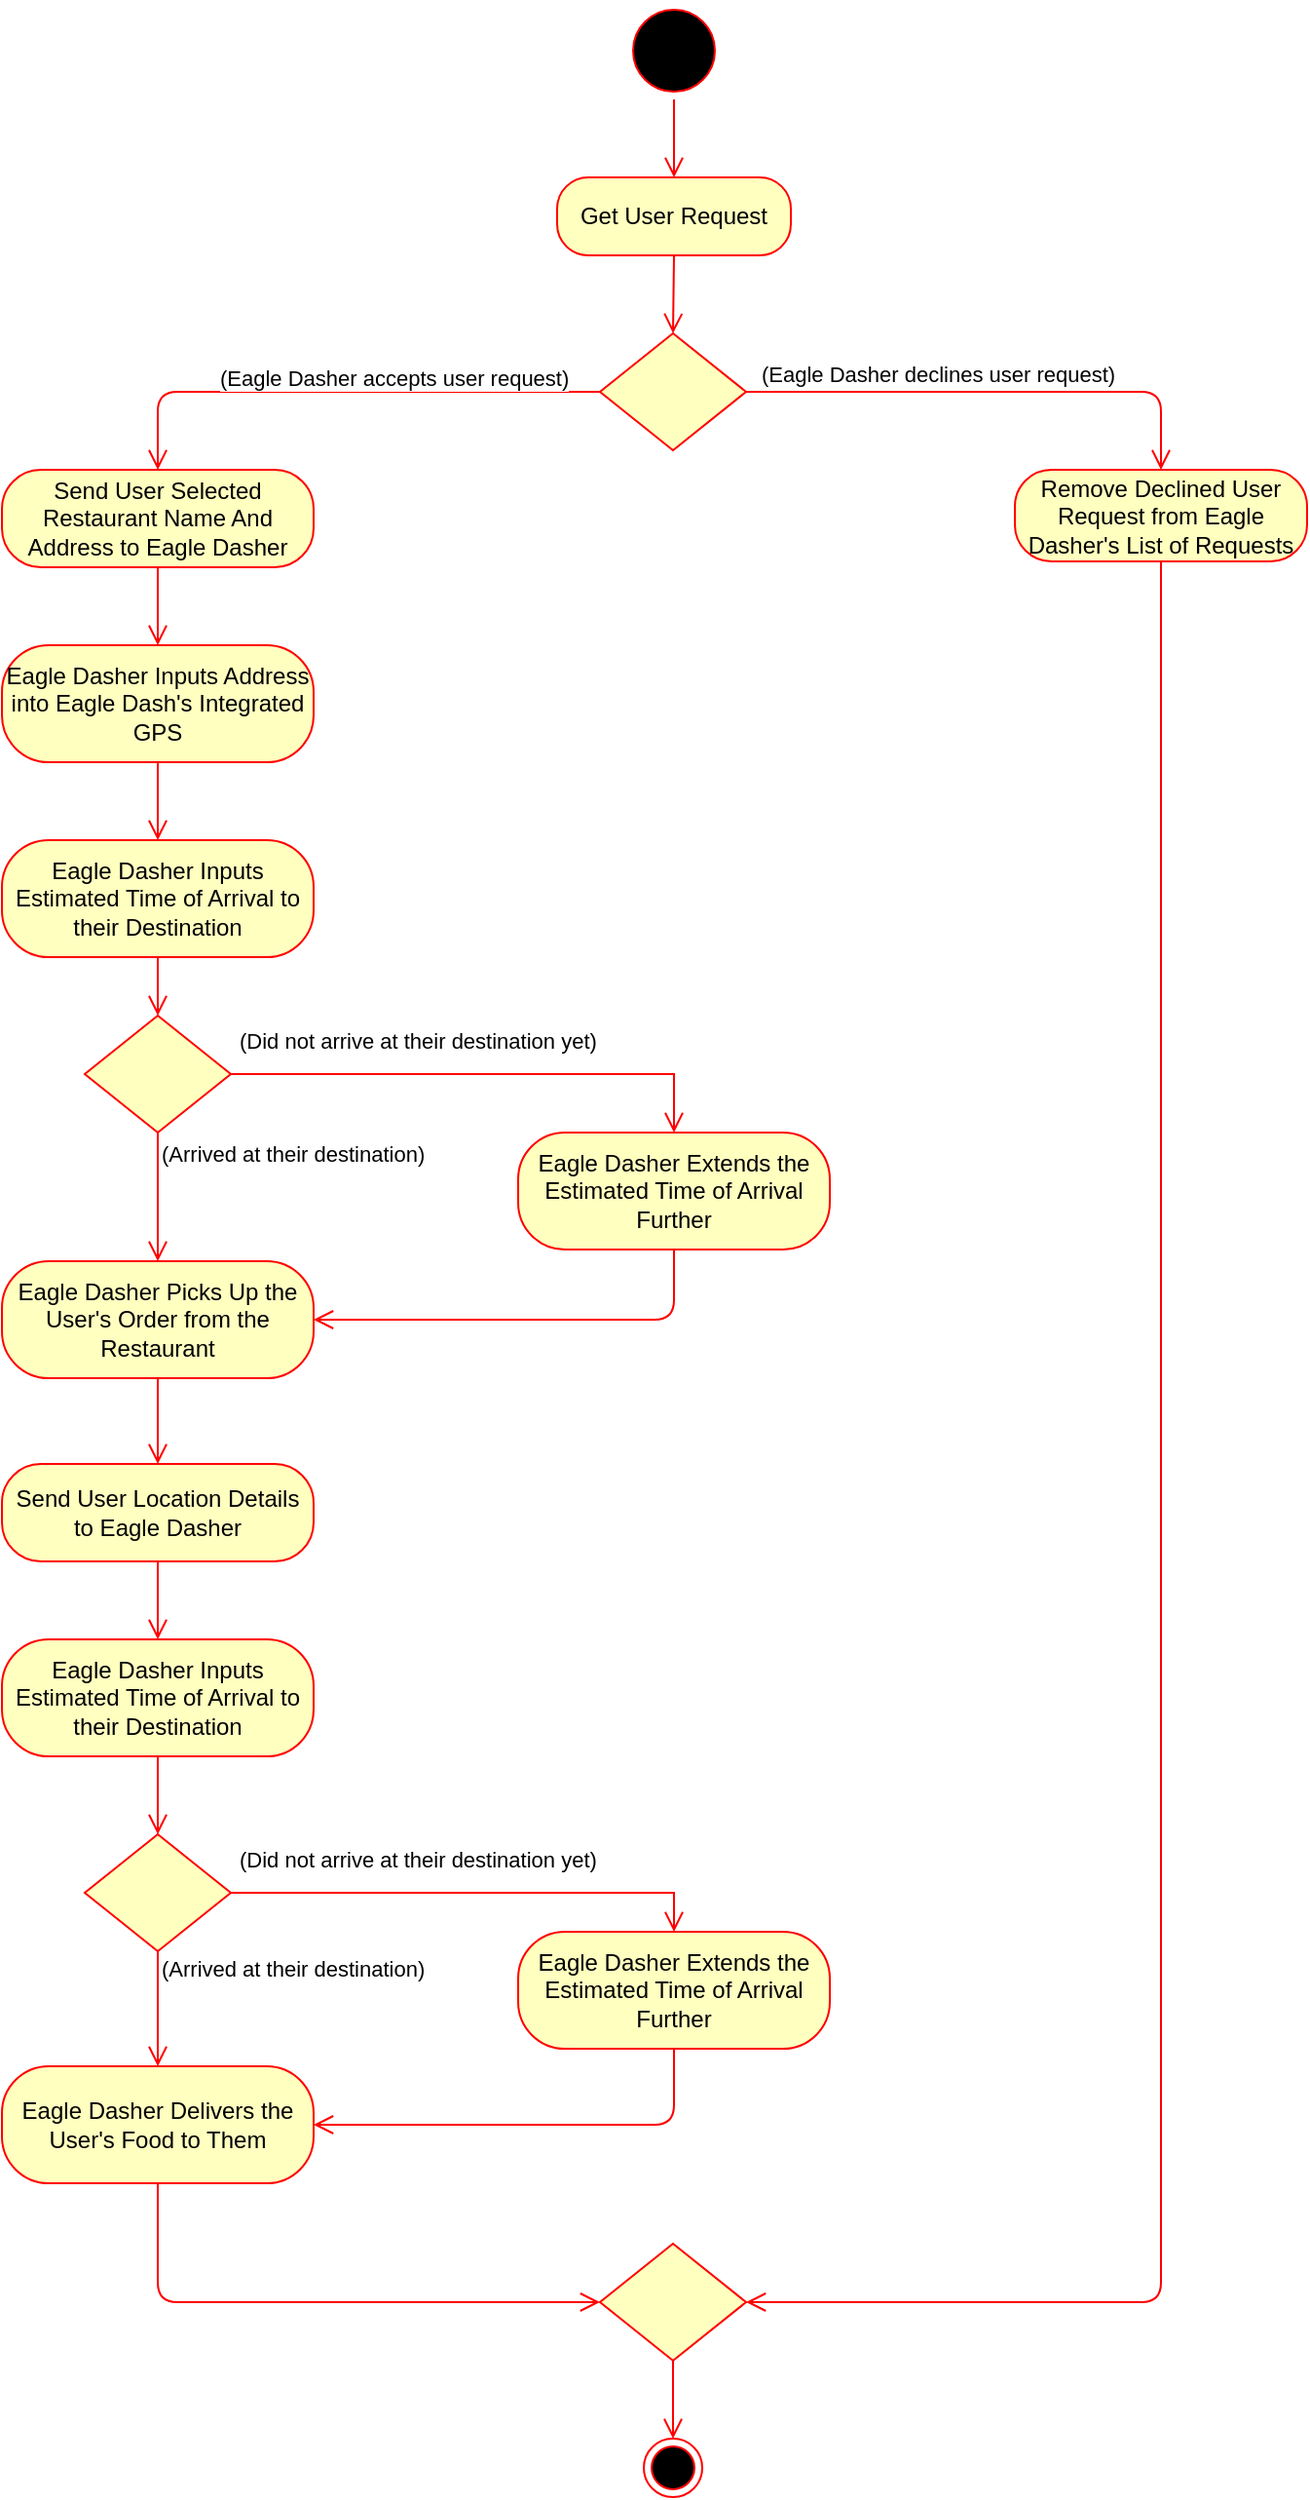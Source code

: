 <mxfile version="14.6.10" type="google"><diagram name="Page-1" id="e7e014a7-5840-1c2e-5031-d8a46d1fe8dd"><mxGraphModel dx="1038" dy="617" grid="1" gridSize="10" guides="1" tooltips="1" connect="1" arrows="1" fold="1" page="1" pageScale="1" pageWidth="1169" pageHeight="826" background="#ffffff" math="0" shadow="0"><root><mxCell id="0"/><mxCell id="1" parent="0"/><mxCell id="A47fCO47A4v4Mm57K5xV-38" value="" style="ellipse;html=1;shape=startState;fillColor=#000000;strokeColor=#ff0000;" parent="1" vertex="1"><mxGeometry x="560" y="140" width="50" height="50" as="geometry"/></mxCell><mxCell id="A47fCO47A4v4Mm57K5xV-39" value="" style="edgeStyle=orthogonalEdgeStyle;html=1;verticalAlign=bottom;endArrow=open;endSize=8;strokeColor=#ff0000;exitX=0.5;exitY=1;exitDx=0;exitDy=0;entryX=0.5;entryY=0;entryDx=0;entryDy=0;" parent="1" source="A47fCO47A4v4Mm57K5xV-38" target="A47fCO47A4v4Mm57K5xV-40" edge="1"><mxGeometry relative="1" as="geometry"><mxPoint x="585" y="180" as="targetPoint"/></mxGeometry></mxCell><mxCell id="A47fCO47A4v4Mm57K5xV-40" value="Get User Request" style="rounded=1;whiteSpace=wrap;html=1;arcSize=40;fontColor=#000000;fillColor=#ffffc0;strokeColor=#ff0000;" parent="1" vertex="1"><mxGeometry x="525" y="230" width="120" height="40" as="geometry"/></mxCell><mxCell id="A47fCO47A4v4Mm57K5xV-41" value="" style="edgeStyle=orthogonalEdgeStyle;html=1;verticalAlign=bottom;endArrow=open;endSize=8;strokeColor=#ff0000;entryX=0.5;entryY=0;entryDx=0;entryDy=0;exitX=0.5;exitY=1;exitDx=0;exitDy=0;" parent="1" source="A47fCO47A4v4Mm57K5xV-40" target="A47fCO47A4v4Mm57K5xV-42" edge="1"><mxGeometry relative="1" as="geometry"><mxPoint x="620" y="290" as="targetPoint"/><mxPoint x="595" y="250" as="sourcePoint"/><Array as="points"><mxPoint x="585" y="270"/><mxPoint x="585" y="270"/></Array></mxGeometry></mxCell><mxCell id="A47fCO47A4v4Mm57K5xV-42" value="" style="rhombus;whiteSpace=wrap;html=1;fillColor=#ffffc0;strokeColor=#ff0000;" parent="1" vertex="1"><mxGeometry x="547" y="310" width="75" height="60" as="geometry"/></mxCell><mxCell id="A47fCO47A4v4Mm57K5xV-43" value="(Eagle Dasher declines user request)" style="edgeStyle=orthogonalEdgeStyle;html=1;align=left;verticalAlign=bottom;endArrow=open;endSize=8;strokeColor=#ff0000;exitX=1;exitY=0.5;exitDx=0;exitDy=0;entryX=0.5;entryY=0;entryDx=0;entryDy=0;" parent="1" source="A47fCO47A4v4Mm57K5xV-42" target="A47fCO47A4v4Mm57K5xV-49" edge="1"><mxGeometry x="-0.957" relative="1" as="geometry"><mxPoint x="760" y="410" as="targetPoint"/><Array as="points"><mxPoint x="835" y="340"/></Array><mxPoint as="offset"/></mxGeometry></mxCell><mxCell id="A47fCO47A4v4Mm57K5xV-44" value="(Eagle Dasher accepts user request)" style="edgeStyle=orthogonalEdgeStyle;html=1;align=left;verticalAlign=top;endArrow=open;endSize=8;strokeColor=#ff0000;exitX=0;exitY=0.5;exitDx=0;exitDy=0;entryX=0.5;entryY=0;entryDx=0;entryDy=0;" parent="1" source="A47fCO47A4v4Mm57K5xV-42" target="A47fCO47A4v4Mm57K5xV-45" edge="1"><mxGeometry x="0.476" y="-20" relative="1" as="geometry"><mxPoint x="420" y="410" as="targetPoint"/><Array as="points"><mxPoint x="320" y="340"/></Array><mxPoint as="offset"/></mxGeometry></mxCell><mxCell id="A47fCO47A4v4Mm57K5xV-45" value="Send User Selected Restaurant Name And Address to Eagle Dasher" style="rounded=1;whiteSpace=wrap;html=1;arcSize=40;fontColor=#000000;fillColor=#ffffc0;strokeColor=#ff0000;" parent="1" vertex="1"><mxGeometry x="240" y="380" width="160" height="50" as="geometry"/></mxCell><mxCell id="A47fCO47A4v4Mm57K5xV-46" value="" style="edgeStyle=orthogonalEdgeStyle;html=1;verticalAlign=bottom;endArrow=open;endSize=8;strokeColor=#ff0000;exitX=0.5;exitY=1;exitDx=0;exitDy=0;entryX=0.5;entryY=0;entryDx=0;entryDy=0;" parent="1" source="A47fCO47A4v4Mm57K5xV-45" target="A47fCO47A4v4Mm57K5xV-78" edge="1"><mxGeometry relative="1" as="geometry"><mxPoint x="510" y="480" as="targetPoint"/><mxPoint x="280" y="490" as="sourcePoint"/><Array as="points"/></mxGeometry></mxCell><mxCell id="A47fCO47A4v4Mm57K5xV-49" value="Remove Declined User Request from Eagle Dasher's List of Requests" style="rounded=1;whiteSpace=wrap;html=1;arcSize=40;fontColor=#000000;fillColor=#ffffc0;strokeColor=#ff0000;" parent="1" vertex="1"><mxGeometry x="760" y="380" width="150" height="47" as="geometry"/></mxCell><mxCell id="A47fCO47A4v4Mm57K5xV-70" value="Eagle Dasher Inputs Estimated Time of Arrival to their Destination" style="rounded=1;whiteSpace=wrap;html=1;arcSize=40;fontColor=#000000;fillColor=#ffffc0;strokeColor=#ff0000;" parent="1" vertex="1"><mxGeometry x="240" y="570" width="160" height="60" as="geometry"/></mxCell><mxCell id="A47fCO47A4v4Mm57K5xV-71" value="" style="edgeStyle=orthogonalEdgeStyle;html=1;verticalAlign=bottom;endArrow=open;endSize=8;strokeColor=#ff0000;entryX=0;entryY=0.5;entryDx=0;entryDy=0;exitX=0.5;exitY=1;exitDx=0;exitDy=0;" parent="1" source="cZWvTLNojKndSWeRW9SI-20" target="A47fCO47A4v4Mm57K5xV-95" edge="1"><mxGeometry relative="1" as="geometry"><mxPoint x="380" y="1020" as="targetPoint"/><Array as="points"><mxPoint x="320" y="1320"/></Array><mxPoint x="320" y="1160" as="sourcePoint"/></mxGeometry></mxCell><mxCell id="A47fCO47A4v4Mm57K5xV-73" value="" style="edgeStyle=orthogonalEdgeStyle;html=1;verticalAlign=bottom;endArrow=open;endSize=8;strokeColor=#ff0000;exitX=0.5;exitY=1;exitDx=0;exitDy=0;entryX=1;entryY=0.5;entryDx=0;entryDy=0;" parent="1" source="A47fCO47A4v4Mm57K5xV-49" target="A47fCO47A4v4Mm57K5xV-95" edge="1"><mxGeometry relative="1" as="geometry"><mxPoint x="840" y="1020" as="targetPoint"/><Array as="points"><mxPoint x="835" y="1320"/></Array><mxPoint x="1000" y="790" as="sourcePoint"/></mxGeometry></mxCell><mxCell id="A47fCO47A4v4Mm57K5xV-78" value="Eagle Dasher Inputs Address into Eagle Dash's Integrated GPS" style="rounded=1;whiteSpace=wrap;html=1;arcSize=40;fontColor=#000000;fillColor=#ffffc0;strokeColor=#ff0000;" parent="1" vertex="1"><mxGeometry x="240" y="470" width="160" height="60" as="geometry"/></mxCell><mxCell id="A47fCO47A4v4Mm57K5xV-95" value="" style="rhombus;whiteSpace=wrap;html=1;fillColor=#ffffc0;strokeColor=#ff0000;fontSize=11;" parent="1" vertex="1"><mxGeometry x="547" y="1290" width="75" height="60" as="geometry"/></mxCell><mxCell id="A47fCO47A4v4Mm57K5xV-97" value="" style="edgeStyle=orthogonalEdgeStyle;html=1;align=left;verticalAlign=top;endArrow=open;endSize=8;strokeColor=#ff0000;fontSize=11;entryX=0.5;entryY=0;entryDx=0;entryDy=0;" parent="1" source="A47fCO47A4v4Mm57K5xV-95" target="A47fCO47A4v4Mm57K5xV-98" edge="1"><mxGeometry x="-1" y="40" relative="1" as="geometry"><mxPoint x="587" y="1110" as="targetPoint"/><mxPoint x="-37" y="-40" as="offset"/></mxGeometry></mxCell><mxCell id="A47fCO47A4v4Mm57K5xV-98" value="" style="ellipse;html=1;shape=endState;fillColor=#000000;strokeColor=#ff0000;fontSize=11;" parent="1" vertex="1"><mxGeometry x="569.5" y="1390" width="30" height="30" as="geometry"/></mxCell><mxCell id="cbuiVi27EzhwtD5rStXQ-1" value="" style="edgeStyle=orthogonalEdgeStyle;html=1;verticalAlign=bottom;endArrow=open;endSize=8;strokeColor=#ff0000;exitX=0.5;exitY=1;exitDx=0;exitDy=0;entryX=0.5;entryY=0;entryDx=0;entryDy=0;" parent="1" source="A47fCO47A4v4Mm57K5xV-78" edge="1" target="A47fCO47A4v4Mm57K5xV-70"><mxGeometry relative="1" as="geometry"><mxPoint x="320" y="640" as="targetPoint"/><mxPoint x="430" y="640" as="sourcePoint"/><Array as="points"/></mxGeometry></mxCell><mxCell id="cZWvTLNojKndSWeRW9SI-1" value="" style="rhombus;whiteSpace=wrap;html=1;fillColor=#ffffc0;strokeColor=#ff0000;" vertex="1" parent="1"><mxGeometry x="282.5" y="660" width="75" height="60" as="geometry"/></mxCell><mxCell id="cZWvTLNojKndSWeRW9SI-2" value="(Arrived at their destination)" style="edgeStyle=orthogonalEdgeStyle;html=1;align=left;verticalAlign=bottom;endArrow=open;endSize=8;strokeColor=#ff0000;rounded=0;exitX=0.5;exitY=1;exitDx=0;exitDy=0;entryX=0.5;entryY=0;entryDx=0;entryDy=0;" edge="1" source="cZWvTLNojKndSWeRW9SI-1" parent="1" target="cZWvTLNojKndSWeRW9SI-7"><mxGeometry x="-0.394" relative="1" as="geometry"><mxPoint x="120" y="730" as="targetPoint"/><Array as="points"><mxPoint x="320" y="720"/><mxPoint x="320" y="720"/></Array><mxPoint as="offset"/></mxGeometry></mxCell><mxCell id="cZWvTLNojKndSWeRW9SI-3" value="(Did not arrive at their destination yet)" style="edgeStyle=orthogonalEdgeStyle;html=1;align=left;verticalAlign=top;endArrow=open;endSize=8;strokeColor=#ff0000;rounded=0;entryX=0.5;entryY=0;entryDx=0;entryDy=0;" edge="1" source="cZWvTLNojKndSWeRW9SI-1" parent="1" target="cZWvTLNojKndSWeRW9SI-5"><mxGeometry x="-0.982" y="30" relative="1" as="geometry"><mxPoint x="590" y="790" as="targetPoint"/><Array as="points"><mxPoint x="585" y="690"/></Array><mxPoint as="offset"/></mxGeometry></mxCell><mxCell id="cZWvTLNojKndSWeRW9SI-4" value="" style="edgeStyle=orthogonalEdgeStyle;html=1;verticalAlign=bottom;endArrow=open;endSize=8;strokeColor=#ff0000;exitX=0.5;exitY=1;exitDx=0;exitDy=0;entryX=0.5;entryY=0;entryDx=0;entryDy=0;" edge="1" parent="1" source="A47fCO47A4v4Mm57K5xV-70" target="cZWvTLNojKndSWeRW9SI-1"><mxGeometry relative="1" as="geometry"><mxPoint x="330" y="650" as="targetPoint"/><mxPoint x="330" y="590.0" as="sourcePoint"/><Array as="points"/></mxGeometry></mxCell><mxCell id="cZWvTLNojKndSWeRW9SI-5" value="Eagle Dasher Extends the Estimated Time of Arrival Further" style="rounded=1;whiteSpace=wrap;html=1;arcSize=40;fontColor=#000000;fillColor=#ffffc0;strokeColor=#ff0000;" vertex="1" parent="1"><mxGeometry x="505" y="720" width="160" height="60" as="geometry"/></mxCell><mxCell id="cZWvTLNojKndSWeRW9SI-7" value="Eagle Dasher Picks Up the User's Order from the Restaurant" style="rounded=1;whiteSpace=wrap;html=1;arcSize=40;fontColor=#000000;fillColor=#ffffc0;strokeColor=#ff0000;" vertex="1" parent="1"><mxGeometry x="240" y="786" width="160" height="60" as="geometry"/></mxCell><mxCell id="cZWvTLNojKndSWeRW9SI-8" value="" style="edgeStyle=orthogonalEdgeStyle;html=1;verticalAlign=bottom;endArrow=open;endSize=8;strokeColor=#ff0000;exitX=0.5;exitY=1;exitDx=0;exitDy=0;entryX=1;entryY=0.5;entryDx=0;entryDy=0;" edge="1" parent="1" source="cZWvTLNojKndSWeRW9SI-5" target="cZWvTLNojKndSWeRW9SI-7"><mxGeometry relative="1" as="geometry"><mxPoint x="730" y="840" as="targetPoint"/><Array as="points"><mxPoint x="585" y="816"/></Array><mxPoint x="503" y="630" as="sourcePoint"/></mxGeometry></mxCell><mxCell id="cZWvTLNojKndSWeRW9SI-9" value="Send User Location Details to Eagle Dasher" style="rounded=1;whiteSpace=wrap;html=1;arcSize=40;fontColor=#000000;fillColor=#ffffc0;strokeColor=#ff0000;" vertex="1" parent="1"><mxGeometry x="240" y="890" width="160" height="50" as="geometry"/></mxCell><mxCell id="cZWvTLNojKndSWeRW9SI-10" value="" style="edgeStyle=orthogonalEdgeStyle;html=1;verticalAlign=bottom;endArrow=open;endSize=8;strokeColor=#ff0000;exitX=0.5;exitY=1;exitDx=0;exitDy=0;entryX=0.5;entryY=0;entryDx=0;entryDy=0;" edge="1" parent="1" source="cZWvTLNojKndSWeRW9SI-7" target="cZWvTLNojKndSWeRW9SI-9"><mxGeometry relative="1" as="geometry"><mxPoint x="330" y="560" as="targetPoint"/><mxPoint x="330" y="530" as="sourcePoint"/><Array as="points"/></mxGeometry></mxCell><mxCell id="cZWvTLNojKndSWeRW9SI-11" value="" style="edgeStyle=orthogonalEdgeStyle;html=1;verticalAlign=bottom;endArrow=open;endSize=8;strokeColor=#ff0000;exitX=0.5;exitY=1;exitDx=0;exitDy=0;entryX=0.5;entryY=0;entryDx=0;entryDy=0;" edge="1" parent="1" source="cZWvTLNojKndSWeRW9SI-9" target="cZWvTLNojKndSWeRW9SI-16"><mxGeometry relative="1" as="geometry"><mxPoint x="320" y="930" as="targetPoint"/><mxPoint x="330" y="836" as="sourcePoint"/><Array as="points"/></mxGeometry></mxCell><mxCell id="cZWvTLNojKndSWeRW9SI-13" value="" style="rhombus;whiteSpace=wrap;html=1;fillColor=#ffffc0;strokeColor=#ff0000;" vertex="1" parent="1"><mxGeometry x="282.5" y="1080" width="75" height="60" as="geometry"/></mxCell><mxCell id="cZWvTLNojKndSWeRW9SI-14" value="(Arrived at their destination)" style="edgeStyle=orthogonalEdgeStyle;html=1;align=left;verticalAlign=bottom;endArrow=open;endSize=8;strokeColor=#ff0000;rounded=0;exitX=0.5;exitY=1;exitDx=0;exitDy=0;entryX=0.5;entryY=0;entryDx=0;entryDy=0;" edge="1" parent="1" source="cZWvTLNojKndSWeRW9SI-13" target="cZWvTLNojKndSWeRW9SI-20"><mxGeometry x="-0.394" relative="1" as="geometry"><mxPoint x="320" y="1120" as="targetPoint"/><Array as="points"><mxPoint x="320" y="1140"/></Array><mxPoint as="offset"/></mxGeometry></mxCell><mxCell id="cZWvTLNojKndSWeRW9SI-15" value="(Did not arrive at their destination yet)" style="edgeStyle=orthogonalEdgeStyle;html=1;align=left;verticalAlign=top;endArrow=open;endSize=8;strokeColor=#ff0000;rounded=0;entryX=0.5;entryY=0;entryDx=0;entryDy=0;" edge="1" parent="1" source="cZWvTLNojKndSWeRW9SI-13" target="cZWvTLNojKndSWeRW9SI-19"><mxGeometry x="-0.982" y="30" relative="1" as="geometry"><mxPoint x="600" y="1090" as="targetPoint"/><Array as="points"><mxPoint x="585" y="1110"/></Array><mxPoint as="offset"/></mxGeometry></mxCell><mxCell id="cZWvTLNojKndSWeRW9SI-16" value="Eagle Dasher Inputs Estimated Time of Arrival to their Destination" style="rounded=1;whiteSpace=wrap;html=1;arcSize=40;fontColor=#000000;fillColor=#ffffc0;strokeColor=#ff0000;" vertex="1" parent="1"><mxGeometry x="240" y="980" width="160" height="60" as="geometry"/></mxCell><mxCell id="cZWvTLNojKndSWeRW9SI-18" value="" style="edgeStyle=orthogonalEdgeStyle;html=1;verticalAlign=bottom;endArrow=open;endSize=8;strokeColor=#ff0000;exitX=0.5;exitY=1;exitDx=0;exitDy=0;entryX=0.5;entryY=0;entryDx=0;entryDy=0;" edge="1" parent="1" source="cZWvTLNojKndSWeRW9SI-16" target="cZWvTLNojKndSWeRW9SI-13"><mxGeometry relative="1" as="geometry"><mxPoint x="330" y="940" as="targetPoint"/><mxPoint x="330" y="910" as="sourcePoint"/><Array as="points"/></mxGeometry></mxCell><mxCell id="cZWvTLNojKndSWeRW9SI-19" value="Eagle Dasher Extends the Estimated Time of Arrival Further" style="rounded=1;whiteSpace=wrap;html=1;arcSize=40;fontColor=#000000;fillColor=#ffffc0;strokeColor=#ff0000;" vertex="1" parent="1"><mxGeometry x="505" y="1130" width="160" height="60" as="geometry"/></mxCell><mxCell id="cZWvTLNojKndSWeRW9SI-20" value="Eagle Dasher Delivers the User's Food to Them" style="rounded=1;whiteSpace=wrap;html=1;arcSize=40;fontColor=#000000;fillColor=#ffffc0;strokeColor=#ff0000;" vertex="1" parent="1"><mxGeometry x="240" y="1199" width="160" height="60" as="geometry"/></mxCell><mxCell id="cZWvTLNojKndSWeRW9SI-21" value="" style="edgeStyle=orthogonalEdgeStyle;html=1;verticalAlign=bottom;endArrow=open;endSize=8;strokeColor=#ff0000;exitX=0.5;exitY=1;exitDx=0;exitDy=0;entryX=1;entryY=0.5;entryDx=0;entryDy=0;" edge="1" parent="1" source="cZWvTLNojKndSWeRW9SI-19" target="cZWvTLNojKndSWeRW9SI-20"><mxGeometry relative="1" as="geometry"><mxPoint x="330" y="1040" as="targetPoint"/><mxPoint x="330" y="1020" as="sourcePoint"/><Array as="points"/></mxGeometry></mxCell></root></mxGraphModel></diagram></mxfile>
